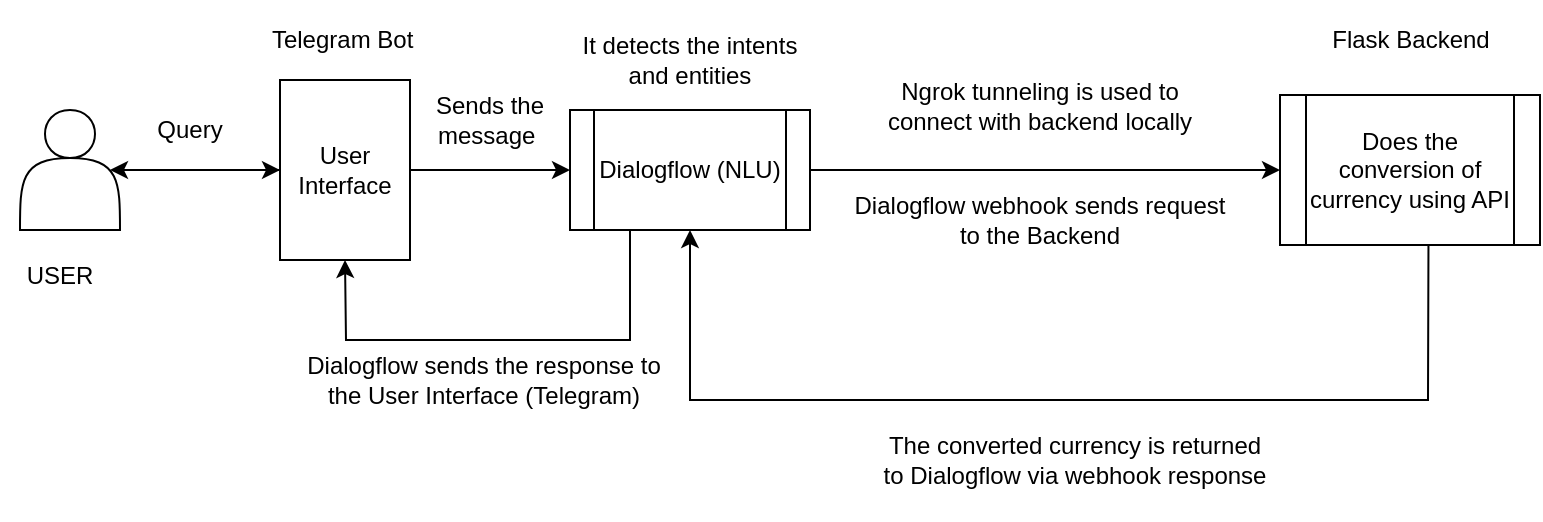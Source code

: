 <mxfile version="28.0.4">
  <diagram name="Page-1" id="3hpW5wxRmmlyTK20MXDO">
    <mxGraphModel dx="1042" dy="570" grid="1" gridSize="10" guides="1" tooltips="1" connect="1" arrows="1" fold="1" page="1" pageScale="1" pageWidth="850" pageHeight="1100" math="0" shadow="0">
      <root>
        <mxCell id="0" />
        <mxCell id="1" parent="0" />
        <mxCell id="23QexYG8zHysC3_6MCAs-5" style="edgeStyle=orthogonalEdgeStyle;rounded=0;orthogonalLoop=1;jettySize=auto;html=1;entryX=0;entryY=0.5;entryDx=0;entryDy=0;" edge="1" parent="1" source="23QexYG8zHysC3_6MCAs-1" target="23QexYG8zHysC3_6MCAs-3">
          <mxGeometry relative="1" as="geometry" />
        </mxCell>
        <mxCell id="23QexYG8zHysC3_6MCAs-1" value="" style="shape=actor;whiteSpace=wrap;html=1;" vertex="1" parent="1">
          <mxGeometry x="60" y="205" width="50" height="60" as="geometry" />
        </mxCell>
        <mxCell id="23QexYG8zHysC3_6MCAs-2" value="USER" style="text;html=1;align=center;verticalAlign=middle;whiteSpace=wrap;rounded=0;" vertex="1" parent="1">
          <mxGeometry x="50" y="272.5" width="60" height="30" as="geometry" />
        </mxCell>
        <mxCell id="23QexYG8zHysC3_6MCAs-10" value="" style="edgeStyle=orthogonalEdgeStyle;rounded=0;orthogonalLoop=1;jettySize=auto;html=1;" edge="1" parent="1" source="23QexYG8zHysC3_6MCAs-3" target="23QexYG8zHysC3_6MCAs-9">
          <mxGeometry relative="1" as="geometry" />
        </mxCell>
        <mxCell id="23QexYG8zHysC3_6MCAs-3" value="User&lt;div&gt;Interface&lt;/div&gt;" style="rounded=0;whiteSpace=wrap;html=1;" vertex="1" parent="1">
          <mxGeometry x="190" y="190" width="65" height="90" as="geometry" />
        </mxCell>
        <mxCell id="23QexYG8zHysC3_6MCAs-6" style="edgeStyle=orthogonalEdgeStyle;rounded=0;orthogonalLoop=1;jettySize=auto;html=1;entryX=0.9;entryY=0.5;entryDx=0;entryDy=0;entryPerimeter=0;" edge="1" parent="1" source="23QexYG8zHysC3_6MCAs-3" target="23QexYG8zHysC3_6MCAs-1">
          <mxGeometry relative="1" as="geometry" />
        </mxCell>
        <mxCell id="23QexYG8zHysC3_6MCAs-7" value="Query" style="text;html=1;align=center;verticalAlign=middle;whiteSpace=wrap;rounded=0;" vertex="1" parent="1">
          <mxGeometry x="115" y="200" width="60" height="30" as="geometry" />
        </mxCell>
        <mxCell id="23QexYG8zHysC3_6MCAs-8" value="&lt;font&gt;Telegram Bot&amp;nbsp;&lt;/font&gt;" style="text;html=1;align=center;verticalAlign=middle;whiteSpace=wrap;rounded=0;" vertex="1" parent="1">
          <mxGeometry x="177.5" y="150" width="90" height="40" as="geometry" />
        </mxCell>
        <mxCell id="23QexYG8zHysC3_6MCAs-15" value="" style="edgeStyle=orthogonalEdgeStyle;rounded=0;orthogonalLoop=1;jettySize=auto;html=1;" edge="1" parent="1" source="23QexYG8zHysC3_6MCAs-9" target="23QexYG8zHysC3_6MCAs-14">
          <mxGeometry relative="1" as="geometry" />
        </mxCell>
        <mxCell id="23QexYG8zHysC3_6MCAs-9" value="Dialogflow (NLU)" style="shape=process;whiteSpace=wrap;html=1;backgroundOutline=1;" vertex="1" parent="1">
          <mxGeometry x="335" y="205" width="120" height="60" as="geometry" />
        </mxCell>
        <mxCell id="23QexYG8zHysC3_6MCAs-12" value="Sends the message&amp;nbsp;" style="text;html=1;align=center;verticalAlign=middle;whiteSpace=wrap;rounded=0;" vertex="1" parent="1">
          <mxGeometry x="250" y="190" width="90" height="40" as="geometry" />
        </mxCell>
        <mxCell id="23QexYG8zHysC3_6MCAs-13" value="It detects the intents and entities" style="text;html=1;align=center;verticalAlign=middle;whiteSpace=wrap;rounded=0;" vertex="1" parent="1">
          <mxGeometry x="335" y="160" width="120" height="40" as="geometry" />
        </mxCell>
        <mxCell id="23QexYG8zHysC3_6MCAs-14" value="Does the conversion of currency using API" style="shape=process;whiteSpace=wrap;html=1;backgroundOutline=1;" vertex="1" parent="1">
          <mxGeometry x="690" y="197.5" width="130" height="75" as="geometry" />
        </mxCell>
        <mxCell id="23QexYG8zHysC3_6MCAs-17" value="Dialogflow webhook sends request to the Backend" style="text;html=1;align=center;verticalAlign=middle;whiteSpace=wrap;rounded=0;" vertex="1" parent="1">
          <mxGeometry x="470" y="230" width="200" height="60" as="geometry" />
        </mxCell>
        <mxCell id="23QexYG8zHysC3_6MCAs-21" value="Flask Backend" style="text;html=1;align=center;verticalAlign=middle;whiteSpace=wrap;rounded=0;" vertex="1" parent="1">
          <mxGeometry x="712.5" y="150" width="85" height="40" as="geometry" />
        </mxCell>
        <mxCell id="23QexYG8zHysC3_6MCAs-22" value="" style="endArrow=classic;html=1;rounded=0;exitX=0.571;exitY=1.007;exitDx=0;exitDy=0;exitPerimeter=0;entryX=0.5;entryY=1;entryDx=0;entryDy=0;" edge="1" parent="1" source="23QexYG8zHysC3_6MCAs-14" target="23QexYG8zHysC3_6MCAs-9">
          <mxGeometry width="50" height="50" relative="1" as="geometry">
            <mxPoint x="310" y="320" as="sourcePoint" />
            <mxPoint x="619" y="390" as="targetPoint" />
            <Array as="points">
              <mxPoint x="764" y="350" />
              <mxPoint x="395" y="350" />
            </Array>
          </mxGeometry>
        </mxCell>
        <mxCell id="23QexYG8zHysC3_6MCAs-25" value="Dialogflow sends the response to the User Interface (Telegram)" style="text;html=1;align=center;verticalAlign=middle;whiteSpace=wrap;rounded=0;" vertex="1" parent="1">
          <mxGeometry x="202" y="310" width="180" height="60" as="geometry" />
        </mxCell>
        <mxCell id="23QexYG8zHysC3_6MCAs-26" value="The converted currency is returned to Dialogflow via webhook response" style="text;html=1;align=center;verticalAlign=middle;whiteSpace=wrap;rounded=0;" vertex="1" parent="1">
          <mxGeometry x="490" y="350" width="195" height="60" as="geometry" />
        </mxCell>
        <mxCell id="23QexYG8zHysC3_6MCAs-27" value="Ngrok tunneling is used to connect with backend locally" style="text;html=1;align=center;verticalAlign=middle;whiteSpace=wrap;rounded=0;" vertex="1" parent="1">
          <mxGeometry x="490" y="175" width="160" height="55" as="geometry" />
        </mxCell>
        <mxCell id="23QexYG8zHysC3_6MCAs-30" value="" style="endArrow=classic;html=1;rounded=0;exitX=0.25;exitY=1;exitDx=0;exitDy=0;entryX=0.5;entryY=1;entryDx=0;entryDy=0;" edge="1" parent="1" source="23QexYG8zHysC3_6MCAs-9" target="23QexYG8zHysC3_6MCAs-3">
          <mxGeometry width="50" height="50" relative="1" as="geometry">
            <mxPoint x="410" y="320" as="sourcePoint" />
            <mxPoint x="460" y="270" as="targetPoint" />
            <Array as="points">
              <mxPoint x="365" y="320" />
              <mxPoint x="223" y="320" />
            </Array>
          </mxGeometry>
        </mxCell>
      </root>
    </mxGraphModel>
  </diagram>
</mxfile>
